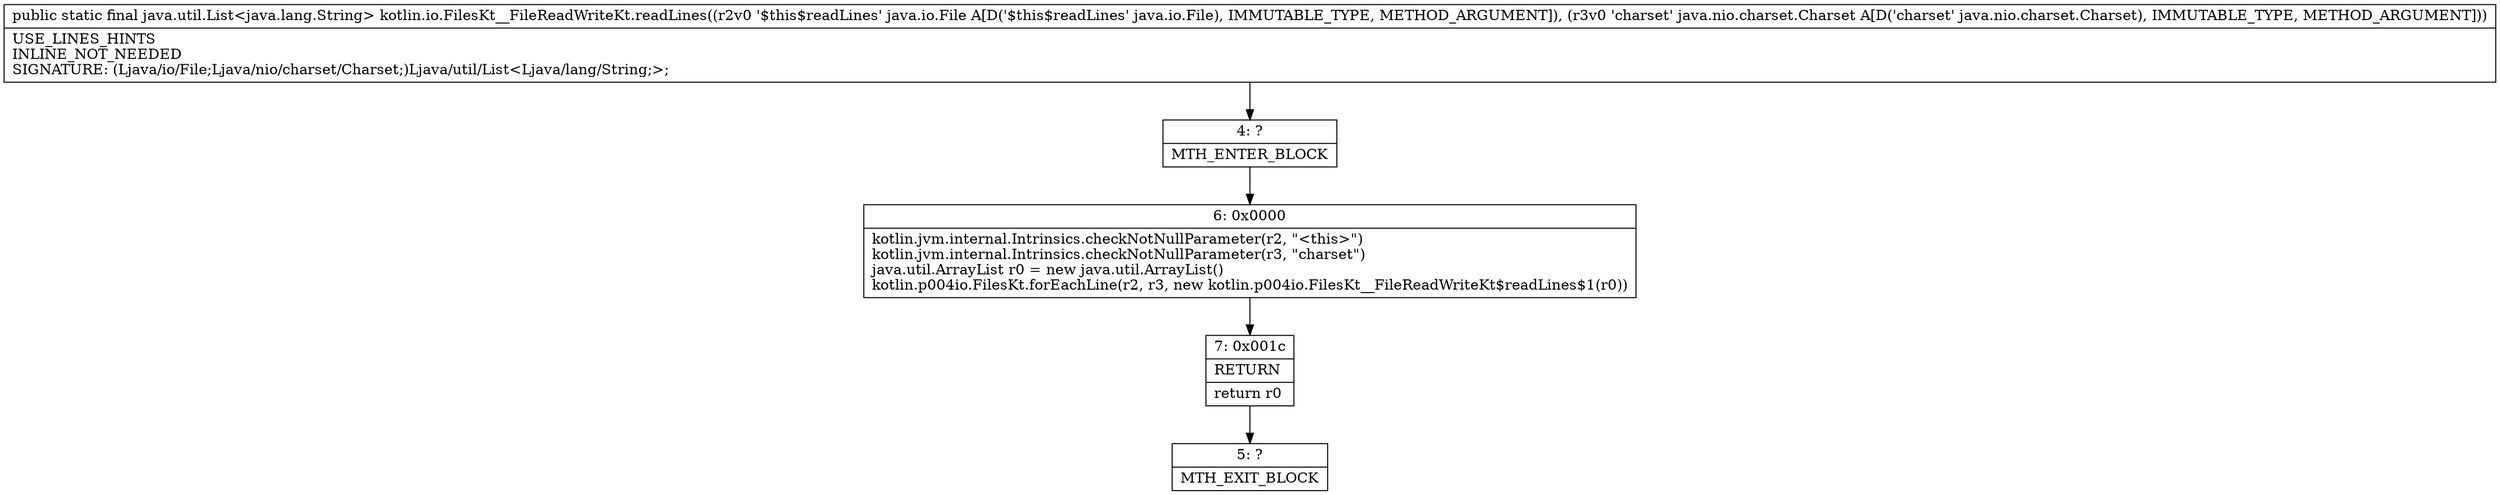 digraph "CFG forkotlin.io.FilesKt__FileReadWriteKt.readLines(Ljava\/io\/File;Ljava\/nio\/charset\/Charset;)Ljava\/util\/List;" {
Node_4 [shape=record,label="{4\:\ ?|MTH_ENTER_BLOCK\l}"];
Node_6 [shape=record,label="{6\:\ 0x0000|kotlin.jvm.internal.Intrinsics.checkNotNullParameter(r2, \"\<this\>\")\lkotlin.jvm.internal.Intrinsics.checkNotNullParameter(r3, \"charset\")\ljava.util.ArrayList r0 = new java.util.ArrayList()\lkotlin.p004io.FilesKt.forEachLine(r2, r3, new kotlin.p004io.FilesKt__FileReadWriteKt$readLines$1(r0))\l}"];
Node_7 [shape=record,label="{7\:\ 0x001c|RETURN\l|return r0\l}"];
Node_5 [shape=record,label="{5\:\ ?|MTH_EXIT_BLOCK\l}"];
MethodNode[shape=record,label="{public static final java.util.List\<java.lang.String\> kotlin.io.FilesKt__FileReadWriteKt.readLines((r2v0 '$this$readLines' java.io.File A[D('$this$readLines' java.io.File), IMMUTABLE_TYPE, METHOD_ARGUMENT]), (r3v0 'charset' java.nio.charset.Charset A[D('charset' java.nio.charset.Charset), IMMUTABLE_TYPE, METHOD_ARGUMENT]))  | USE_LINES_HINTS\lINLINE_NOT_NEEDED\lSIGNATURE: (Ljava\/io\/File;Ljava\/nio\/charset\/Charset;)Ljava\/util\/List\<Ljava\/lang\/String;\>;\l}"];
MethodNode -> Node_4;Node_4 -> Node_6;
Node_6 -> Node_7;
Node_7 -> Node_5;
}

